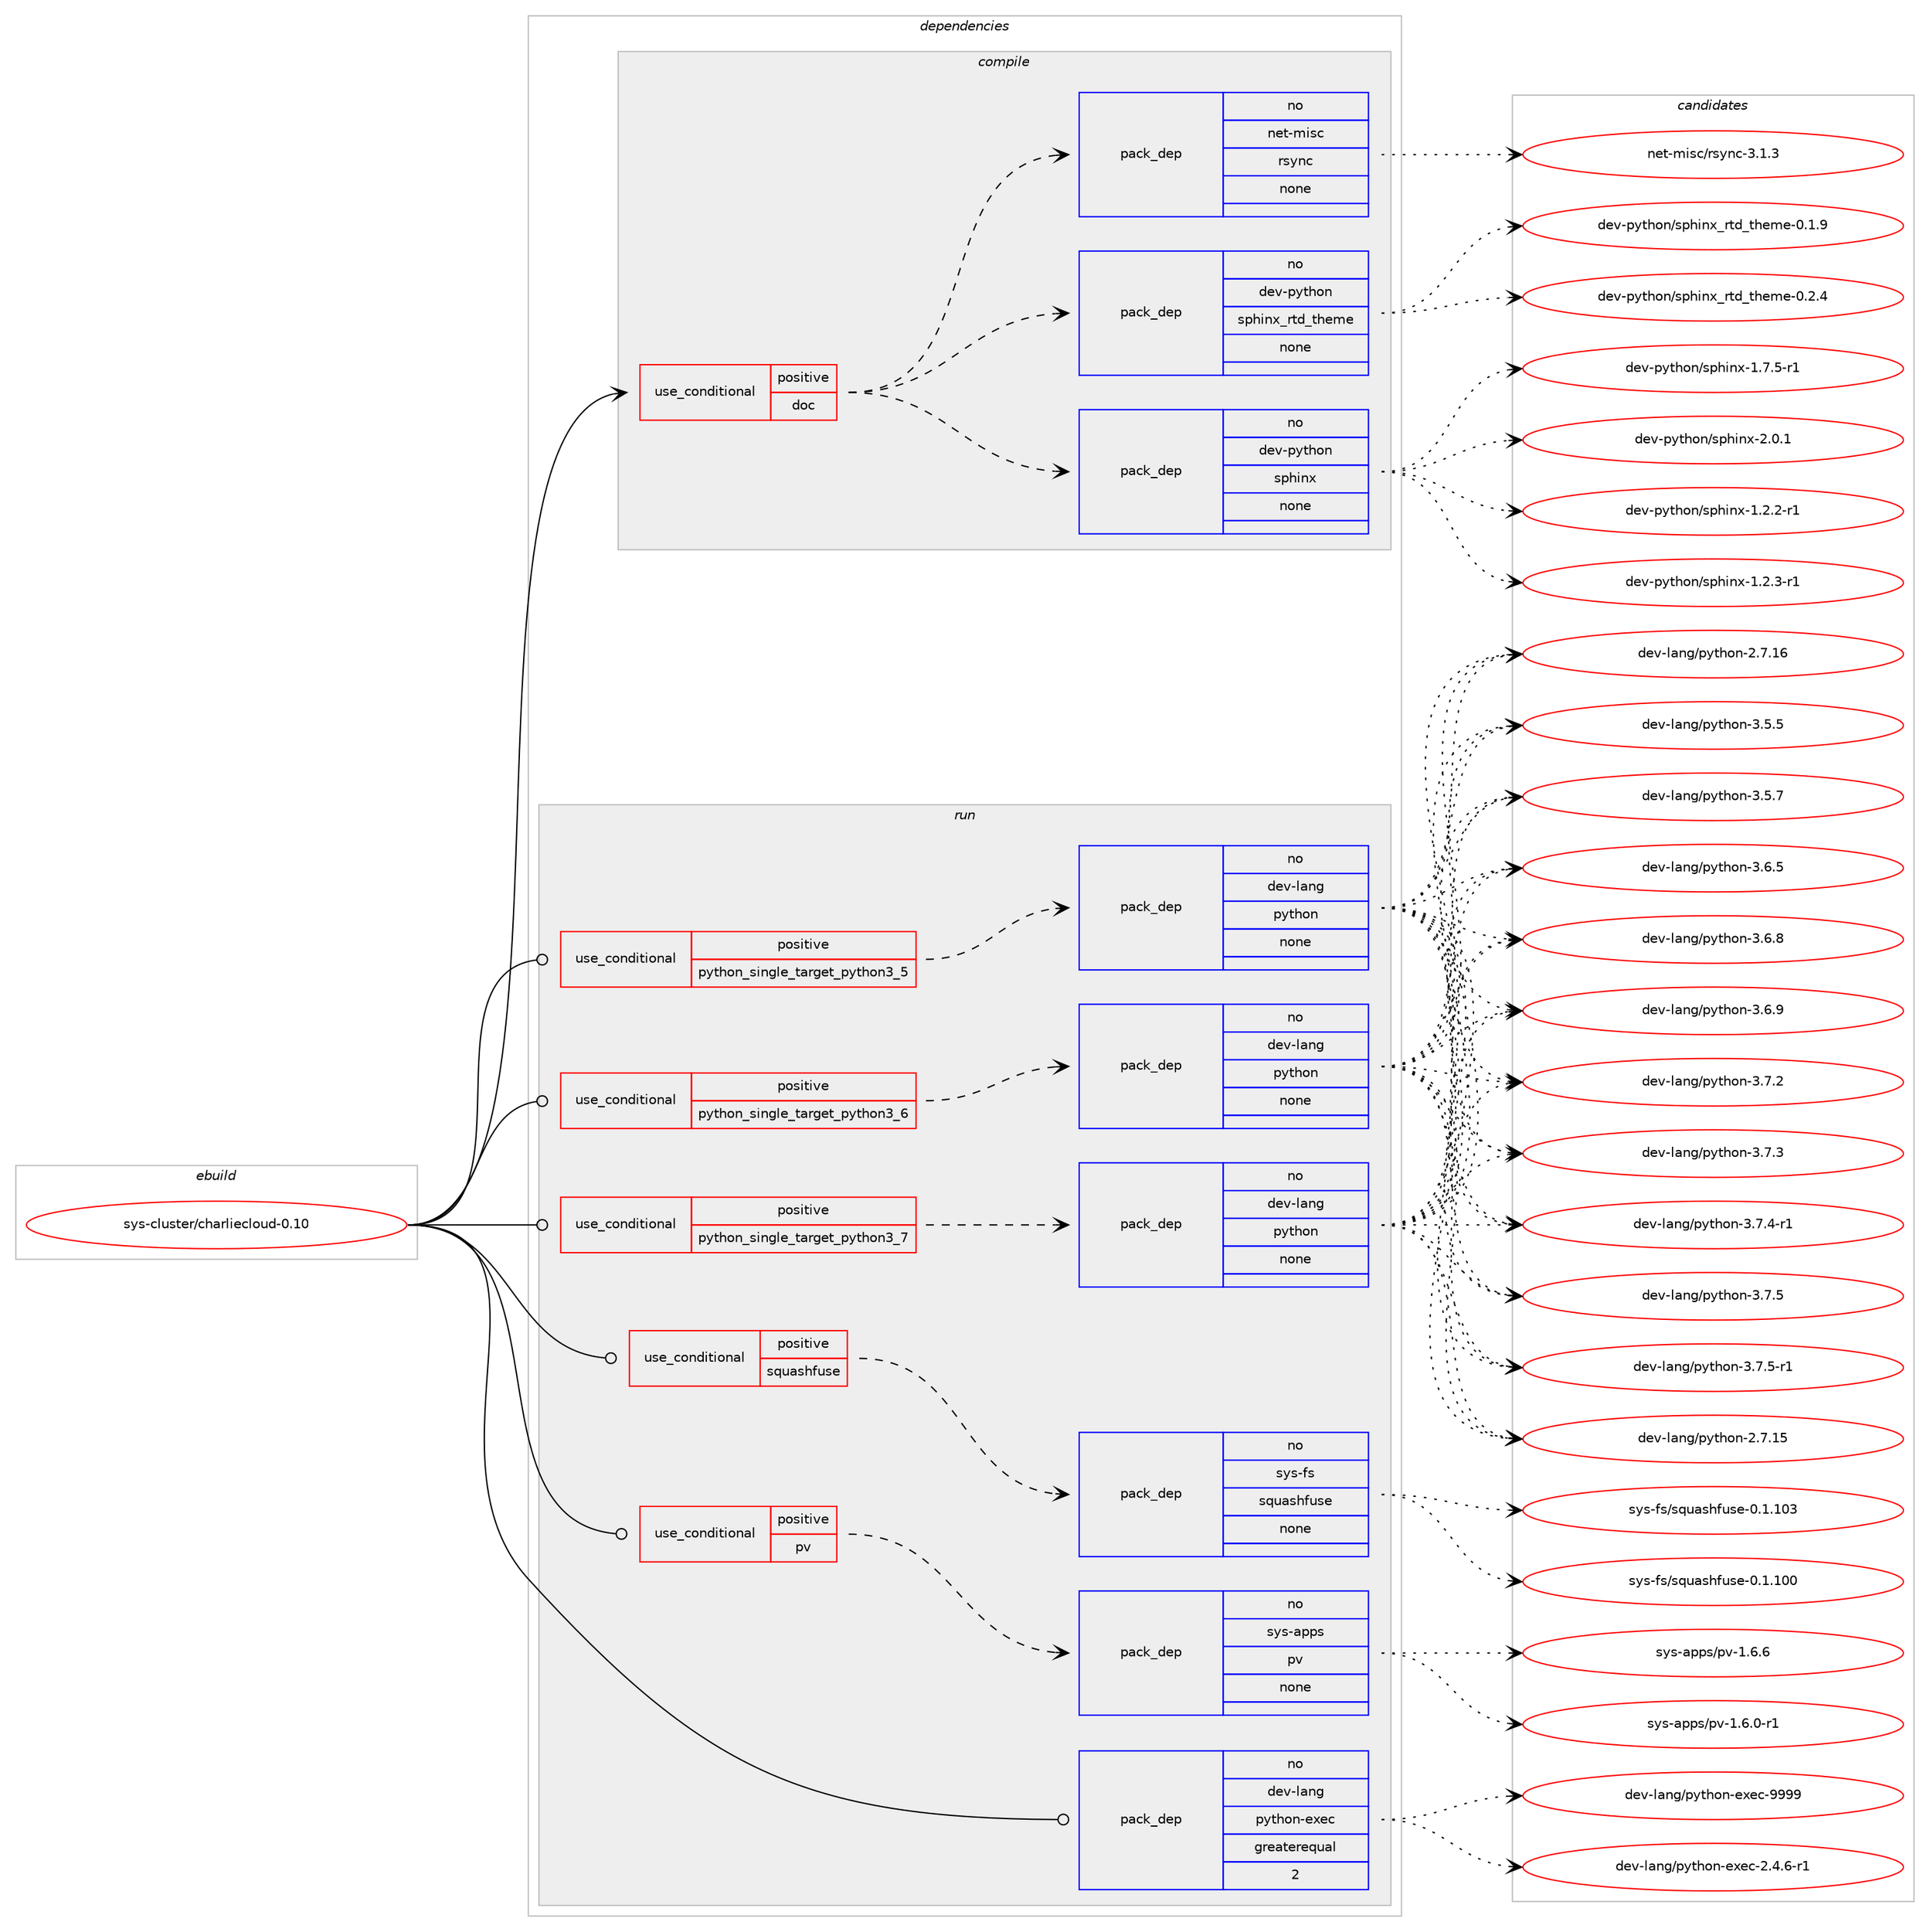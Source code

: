digraph prolog {

# *************
# Graph options
# *************

newrank=true;
concentrate=true;
compound=true;
graph [rankdir=LR,fontname=Helvetica,fontsize=10,ranksep=1.5];#, ranksep=2.5, nodesep=0.2];
edge  [arrowhead=vee];
node  [fontname=Helvetica,fontsize=10];

# **********
# The ebuild
# **********

subgraph cluster_leftcol {
color=gray;
rank=same;
label=<<i>ebuild</i>>;
id [label="sys-cluster/charliecloud-0.10", color=red, width=4, href="../sys-cluster/charliecloud-0.10.svg"];
}

# ****************
# The dependencies
# ****************

subgraph cluster_midcol {
color=gray;
label=<<i>dependencies</i>>;
subgraph cluster_compile {
fillcolor="#eeeeee";
style=filled;
label=<<i>compile</i>>;
subgraph cond212620 {
dependency882648 [label=<<TABLE BORDER="0" CELLBORDER="1" CELLSPACING="0" CELLPADDING="4"><TR><TD ROWSPAN="3" CELLPADDING="10">use_conditional</TD></TR><TR><TD>positive</TD></TR><TR><TD>doc</TD></TR></TABLE>>, shape=none, color=red];
subgraph pack654559 {
dependency882649 [label=<<TABLE BORDER="0" CELLBORDER="1" CELLSPACING="0" CELLPADDING="4" WIDTH="220"><TR><TD ROWSPAN="6" CELLPADDING="30">pack_dep</TD></TR><TR><TD WIDTH="110">no</TD></TR><TR><TD>dev-python</TD></TR><TR><TD>sphinx</TD></TR><TR><TD>none</TD></TR><TR><TD></TD></TR></TABLE>>, shape=none, color=blue];
}
dependency882648:e -> dependency882649:w [weight=20,style="dashed",arrowhead="vee"];
subgraph pack654560 {
dependency882650 [label=<<TABLE BORDER="0" CELLBORDER="1" CELLSPACING="0" CELLPADDING="4" WIDTH="220"><TR><TD ROWSPAN="6" CELLPADDING="30">pack_dep</TD></TR><TR><TD WIDTH="110">no</TD></TR><TR><TD>dev-python</TD></TR><TR><TD>sphinx_rtd_theme</TD></TR><TR><TD>none</TD></TR><TR><TD></TD></TR></TABLE>>, shape=none, color=blue];
}
dependency882648:e -> dependency882650:w [weight=20,style="dashed",arrowhead="vee"];
subgraph pack654561 {
dependency882651 [label=<<TABLE BORDER="0" CELLBORDER="1" CELLSPACING="0" CELLPADDING="4" WIDTH="220"><TR><TD ROWSPAN="6" CELLPADDING="30">pack_dep</TD></TR><TR><TD WIDTH="110">no</TD></TR><TR><TD>net-misc</TD></TR><TR><TD>rsync</TD></TR><TR><TD>none</TD></TR><TR><TD></TD></TR></TABLE>>, shape=none, color=blue];
}
dependency882648:e -> dependency882651:w [weight=20,style="dashed",arrowhead="vee"];
}
id:e -> dependency882648:w [weight=20,style="solid",arrowhead="vee"];
}
subgraph cluster_compileandrun {
fillcolor="#eeeeee";
style=filled;
label=<<i>compile and run</i>>;
}
subgraph cluster_run {
fillcolor="#eeeeee";
style=filled;
label=<<i>run</i>>;
subgraph cond212621 {
dependency882652 [label=<<TABLE BORDER="0" CELLBORDER="1" CELLSPACING="0" CELLPADDING="4"><TR><TD ROWSPAN="3" CELLPADDING="10">use_conditional</TD></TR><TR><TD>positive</TD></TR><TR><TD>pv</TD></TR></TABLE>>, shape=none, color=red];
subgraph pack654562 {
dependency882653 [label=<<TABLE BORDER="0" CELLBORDER="1" CELLSPACING="0" CELLPADDING="4" WIDTH="220"><TR><TD ROWSPAN="6" CELLPADDING="30">pack_dep</TD></TR><TR><TD WIDTH="110">no</TD></TR><TR><TD>sys-apps</TD></TR><TR><TD>pv</TD></TR><TR><TD>none</TD></TR><TR><TD></TD></TR></TABLE>>, shape=none, color=blue];
}
dependency882652:e -> dependency882653:w [weight=20,style="dashed",arrowhead="vee"];
}
id:e -> dependency882652:w [weight=20,style="solid",arrowhead="odot"];
subgraph cond212622 {
dependency882654 [label=<<TABLE BORDER="0" CELLBORDER="1" CELLSPACING="0" CELLPADDING="4"><TR><TD ROWSPAN="3" CELLPADDING="10">use_conditional</TD></TR><TR><TD>positive</TD></TR><TR><TD>python_single_target_python3_5</TD></TR></TABLE>>, shape=none, color=red];
subgraph pack654563 {
dependency882655 [label=<<TABLE BORDER="0" CELLBORDER="1" CELLSPACING="0" CELLPADDING="4" WIDTH="220"><TR><TD ROWSPAN="6" CELLPADDING="30">pack_dep</TD></TR><TR><TD WIDTH="110">no</TD></TR><TR><TD>dev-lang</TD></TR><TR><TD>python</TD></TR><TR><TD>none</TD></TR><TR><TD></TD></TR></TABLE>>, shape=none, color=blue];
}
dependency882654:e -> dependency882655:w [weight=20,style="dashed",arrowhead="vee"];
}
id:e -> dependency882654:w [weight=20,style="solid",arrowhead="odot"];
subgraph cond212623 {
dependency882656 [label=<<TABLE BORDER="0" CELLBORDER="1" CELLSPACING="0" CELLPADDING="4"><TR><TD ROWSPAN="3" CELLPADDING="10">use_conditional</TD></TR><TR><TD>positive</TD></TR><TR><TD>python_single_target_python3_6</TD></TR></TABLE>>, shape=none, color=red];
subgraph pack654564 {
dependency882657 [label=<<TABLE BORDER="0" CELLBORDER="1" CELLSPACING="0" CELLPADDING="4" WIDTH="220"><TR><TD ROWSPAN="6" CELLPADDING="30">pack_dep</TD></TR><TR><TD WIDTH="110">no</TD></TR><TR><TD>dev-lang</TD></TR><TR><TD>python</TD></TR><TR><TD>none</TD></TR><TR><TD></TD></TR></TABLE>>, shape=none, color=blue];
}
dependency882656:e -> dependency882657:w [weight=20,style="dashed",arrowhead="vee"];
}
id:e -> dependency882656:w [weight=20,style="solid",arrowhead="odot"];
subgraph cond212624 {
dependency882658 [label=<<TABLE BORDER="0" CELLBORDER="1" CELLSPACING="0" CELLPADDING="4"><TR><TD ROWSPAN="3" CELLPADDING="10">use_conditional</TD></TR><TR><TD>positive</TD></TR><TR><TD>python_single_target_python3_7</TD></TR></TABLE>>, shape=none, color=red];
subgraph pack654565 {
dependency882659 [label=<<TABLE BORDER="0" CELLBORDER="1" CELLSPACING="0" CELLPADDING="4" WIDTH="220"><TR><TD ROWSPAN="6" CELLPADDING="30">pack_dep</TD></TR><TR><TD WIDTH="110">no</TD></TR><TR><TD>dev-lang</TD></TR><TR><TD>python</TD></TR><TR><TD>none</TD></TR><TR><TD></TD></TR></TABLE>>, shape=none, color=blue];
}
dependency882658:e -> dependency882659:w [weight=20,style="dashed",arrowhead="vee"];
}
id:e -> dependency882658:w [weight=20,style="solid",arrowhead="odot"];
subgraph cond212625 {
dependency882660 [label=<<TABLE BORDER="0" CELLBORDER="1" CELLSPACING="0" CELLPADDING="4"><TR><TD ROWSPAN="3" CELLPADDING="10">use_conditional</TD></TR><TR><TD>positive</TD></TR><TR><TD>squashfuse</TD></TR></TABLE>>, shape=none, color=red];
subgraph pack654566 {
dependency882661 [label=<<TABLE BORDER="0" CELLBORDER="1" CELLSPACING="0" CELLPADDING="4" WIDTH="220"><TR><TD ROWSPAN="6" CELLPADDING="30">pack_dep</TD></TR><TR><TD WIDTH="110">no</TD></TR><TR><TD>sys-fs</TD></TR><TR><TD>squashfuse</TD></TR><TR><TD>none</TD></TR><TR><TD></TD></TR></TABLE>>, shape=none, color=blue];
}
dependency882660:e -> dependency882661:w [weight=20,style="dashed",arrowhead="vee"];
}
id:e -> dependency882660:w [weight=20,style="solid",arrowhead="odot"];
subgraph pack654567 {
dependency882662 [label=<<TABLE BORDER="0" CELLBORDER="1" CELLSPACING="0" CELLPADDING="4" WIDTH="220"><TR><TD ROWSPAN="6" CELLPADDING="30">pack_dep</TD></TR><TR><TD WIDTH="110">no</TD></TR><TR><TD>dev-lang</TD></TR><TR><TD>python-exec</TD></TR><TR><TD>greaterequal</TD></TR><TR><TD>2</TD></TR></TABLE>>, shape=none, color=blue];
}
id:e -> dependency882662:w [weight=20,style="solid",arrowhead="odot"];
}
}

# **************
# The candidates
# **************

subgraph cluster_choices {
rank=same;
color=gray;
label=<<i>candidates</i>>;

subgraph choice654559 {
color=black;
nodesep=1;
choice10010111845112121116104111110471151121041051101204549465046504511449 [label="dev-python/sphinx-1.2.2-r1", color=red, width=4,href="../dev-python/sphinx-1.2.2-r1.svg"];
choice10010111845112121116104111110471151121041051101204549465046514511449 [label="dev-python/sphinx-1.2.3-r1", color=red, width=4,href="../dev-python/sphinx-1.2.3-r1.svg"];
choice10010111845112121116104111110471151121041051101204549465546534511449 [label="dev-python/sphinx-1.7.5-r1", color=red, width=4,href="../dev-python/sphinx-1.7.5-r1.svg"];
choice1001011184511212111610411111047115112104105110120455046484649 [label="dev-python/sphinx-2.0.1", color=red, width=4,href="../dev-python/sphinx-2.0.1.svg"];
dependency882649:e -> choice10010111845112121116104111110471151121041051101204549465046504511449:w [style=dotted,weight="100"];
dependency882649:e -> choice10010111845112121116104111110471151121041051101204549465046514511449:w [style=dotted,weight="100"];
dependency882649:e -> choice10010111845112121116104111110471151121041051101204549465546534511449:w [style=dotted,weight="100"];
dependency882649:e -> choice1001011184511212111610411111047115112104105110120455046484649:w [style=dotted,weight="100"];
}
subgraph choice654560 {
color=black;
nodesep=1;
choice10010111845112121116104111110471151121041051101209511411610095116104101109101454846494657 [label="dev-python/sphinx_rtd_theme-0.1.9", color=red, width=4,href="../dev-python/sphinx_rtd_theme-0.1.9.svg"];
choice10010111845112121116104111110471151121041051101209511411610095116104101109101454846504652 [label="dev-python/sphinx_rtd_theme-0.2.4", color=red, width=4,href="../dev-python/sphinx_rtd_theme-0.2.4.svg"];
dependency882650:e -> choice10010111845112121116104111110471151121041051101209511411610095116104101109101454846494657:w [style=dotted,weight="100"];
dependency882650:e -> choice10010111845112121116104111110471151121041051101209511411610095116104101109101454846504652:w [style=dotted,weight="100"];
}
subgraph choice654561 {
color=black;
nodesep=1;
choice11010111645109105115994711411512111099455146494651 [label="net-misc/rsync-3.1.3", color=red, width=4,href="../net-misc/rsync-3.1.3.svg"];
dependency882651:e -> choice11010111645109105115994711411512111099455146494651:w [style=dotted,weight="100"];
}
subgraph choice654562 {
color=black;
nodesep=1;
choice1151211154597112112115471121184549465446484511449 [label="sys-apps/pv-1.6.0-r1", color=red, width=4,href="../sys-apps/pv-1.6.0-r1.svg"];
choice115121115459711211211547112118454946544654 [label="sys-apps/pv-1.6.6", color=red, width=4,href="../sys-apps/pv-1.6.6.svg"];
dependency882653:e -> choice1151211154597112112115471121184549465446484511449:w [style=dotted,weight="100"];
dependency882653:e -> choice115121115459711211211547112118454946544654:w [style=dotted,weight="100"];
}
subgraph choice654563 {
color=black;
nodesep=1;
choice10010111845108971101034711212111610411111045504655464953 [label="dev-lang/python-2.7.15", color=red, width=4,href="../dev-lang/python-2.7.15.svg"];
choice10010111845108971101034711212111610411111045504655464954 [label="dev-lang/python-2.7.16", color=red, width=4,href="../dev-lang/python-2.7.16.svg"];
choice100101118451089711010347112121116104111110455146534653 [label="dev-lang/python-3.5.5", color=red, width=4,href="../dev-lang/python-3.5.5.svg"];
choice100101118451089711010347112121116104111110455146534655 [label="dev-lang/python-3.5.7", color=red, width=4,href="../dev-lang/python-3.5.7.svg"];
choice100101118451089711010347112121116104111110455146544653 [label="dev-lang/python-3.6.5", color=red, width=4,href="../dev-lang/python-3.6.5.svg"];
choice100101118451089711010347112121116104111110455146544656 [label="dev-lang/python-3.6.8", color=red, width=4,href="../dev-lang/python-3.6.8.svg"];
choice100101118451089711010347112121116104111110455146544657 [label="dev-lang/python-3.6.9", color=red, width=4,href="../dev-lang/python-3.6.9.svg"];
choice100101118451089711010347112121116104111110455146554650 [label="dev-lang/python-3.7.2", color=red, width=4,href="../dev-lang/python-3.7.2.svg"];
choice100101118451089711010347112121116104111110455146554651 [label="dev-lang/python-3.7.3", color=red, width=4,href="../dev-lang/python-3.7.3.svg"];
choice1001011184510897110103471121211161041111104551465546524511449 [label="dev-lang/python-3.7.4-r1", color=red, width=4,href="../dev-lang/python-3.7.4-r1.svg"];
choice100101118451089711010347112121116104111110455146554653 [label="dev-lang/python-3.7.5", color=red, width=4,href="../dev-lang/python-3.7.5.svg"];
choice1001011184510897110103471121211161041111104551465546534511449 [label="dev-lang/python-3.7.5-r1", color=red, width=4,href="../dev-lang/python-3.7.5-r1.svg"];
dependency882655:e -> choice10010111845108971101034711212111610411111045504655464953:w [style=dotted,weight="100"];
dependency882655:e -> choice10010111845108971101034711212111610411111045504655464954:w [style=dotted,weight="100"];
dependency882655:e -> choice100101118451089711010347112121116104111110455146534653:w [style=dotted,weight="100"];
dependency882655:e -> choice100101118451089711010347112121116104111110455146534655:w [style=dotted,weight="100"];
dependency882655:e -> choice100101118451089711010347112121116104111110455146544653:w [style=dotted,weight="100"];
dependency882655:e -> choice100101118451089711010347112121116104111110455146544656:w [style=dotted,weight="100"];
dependency882655:e -> choice100101118451089711010347112121116104111110455146544657:w [style=dotted,weight="100"];
dependency882655:e -> choice100101118451089711010347112121116104111110455146554650:w [style=dotted,weight="100"];
dependency882655:e -> choice100101118451089711010347112121116104111110455146554651:w [style=dotted,weight="100"];
dependency882655:e -> choice1001011184510897110103471121211161041111104551465546524511449:w [style=dotted,weight="100"];
dependency882655:e -> choice100101118451089711010347112121116104111110455146554653:w [style=dotted,weight="100"];
dependency882655:e -> choice1001011184510897110103471121211161041111104551465546534511449:w [style=dotted,weight="100"];
}
subgraph choice654564 {
color=black;
nodesep=1;
choice10010111845108971101034711212111610411111045504655464953 [label="dev-lang/python-2.7.15", color=red, width=4,href="../dev-lang/python-2.7.15.svg"];
choice10010111845108971101034711212111610411111045504655464954 [label="dev-lang/python-2.7.16", color=red, width=4,href="../dev-lang/python-2.7.16.svg"];
choice100101118451089711010347112121116104111110455146534653 [label="dev-lang/python-3.5.5", color=red, width=4,href="../dev-lang/python-3.5.5.svg"];
choice100101118451089711010347112121116104111110455146534655 [label="dev-lang/python-3.5.7", color=red, width=4,href="../dev-lang/python-3.5.7.svg"];
choice100101118451089711010347112121116104111110455146544653 [label="dev-lang/python-3.6.5", color=red, width=4,href="../dev-lang/python-3.6.5.svg"];
choice100101118451089711010347112121116104111110455146544656 [label="dev-lang/python-3.6.8", color=red, width=4,href="../dev-lang/python-3.6.8.svg"];
choice100101118451089711010347112121116104111110455146544657 [label="dev-lang/python-3.6.9", color=red, width=4,href="../dev-lang/python-3.6.9.svg"];
choice100101118451089711010347112121116104111110455146554650 [label="dev-lang/python-3.7.2", color=red, width=4,href="../dev-lang/python-3.7.2.svg"];
choice100101118451089711010347112121116104111110455146554651 [label="dev-lang/python-3.7.3", color=red, width=4,href="../dev-lang/python-3.7.3.svg"];
choice1001011184510897110103471121211161041111104551465546524511449 [label="dev-lang/python-3.7.4-r1", color=red, width=4,href="../dev-lang/python-3.7.4-r1.svg"];
choice100101118451089711010347112121116104111110455146554653 [label="dev-lang/python-3.7.5", color=red, width=4,href="../dev-lang/python-3.7.5.svg"];
choice1001011184510897110103471121211161041111104551465546534511449 [label="dev-lang/python-3.7.5-r1", color=red, width=4,href="../dev-lang/python-3.7.5-r1.svg"];
dependency882657:e -> choice10010111845108971101034711212111610411111045504655464953:w [style=dotted,weight="100"];
dependency882657:e -> choice10010111845108971101034711212111610411111045504655464954:w [style=dotted,weight="100"];
dependency882657:e -> choice100101118451089711010347112121116104111110455146534653:w [style=dotted,weight="100"];
dependency882657:e -> choice100101118451089711010347112121116104111110455146534655:w [style=dotted,weight="100"];
dependency882657:e -> choice100101118451089711010347112121116104111110455146544653:w [style=dotted,weight="100"];
dependency882657:e -> choice100101118451089711010347112121116104111110455146544656:w [style=dotted,weight="100"];
dependency882657:e -> choice100101118451089711010347112121116104111110455146544657:w [style=dotted,weight="100"];
dependency882657:e -> choice100101118451089711010347112121116104111110455146554650:w [style=dotted,weight="100"];
dependency882657:e -> choice100101118451089711010347112121116104111110455146554651:w [style=dotted,weight="100"];
dependency882657:e -> choice1001011184510897110103471121211161041111104551465546524511449:w [style=dotted,weight="100"];
dependency882657:e -> choice100101118451089711010347112121116104111110455146554653:w [style=dotted,weight="100"];
dependency882657:e -> choice1001011184510897110103471121211161041111104551465546534511449:w [style=dotted,weight="100"];
}
subgraph choice654565 {
color=black;
nodesep=1;
choice10010111845108971101034711212111610411111045504655464953 [label="dev-lang/python-2.7.15", color=red, width=4,href="../dev-lang/python-2.7.15.svg"];
choice10010111845108971101034711212111610411111045504655464954 [label="dev-lang/python-2.7.16", color=red, width=4,href="../dev-lang/python-2.7.16.svg"];
choice100101118451089711010347112121116104111110455146534653 [label="dev-lang/python-3.5.5", color=red, width=4,href="../dev-lang/python-3.5.5.svg"];
choice100101118451089711010347112121116104111110455146534655 [label="dev-lang/python-3.5.7", color=red, width=4,href="../dev-lang/python-3.5.7.svg"];
choice100101118451089711010347112121116104111110455146544653 [label="dev-lang/python-3.6.5", color=red, width=4,href="../dev-lang/python-3.6.5.svg"];
choice100101118451089711010347112121116104111110455146544656 [label="dev-lang/python-3.6.8", color=red, width=4,href="../dev-lang/python-3.6.8.svg"];
choice100101118451089711010347112121116104111110455146544657 [label="dev-lang/python-3.6.9", color=red, width=4,href="../dev-lang/python-3.6.9.svg"];
choice100101118451089711010347112121116104111110455146554650 [label="dev-lang/python-3.7.2", color=red, width=4,href="../dev-lang/python-3.7.2.svg"];
choice100101118451089711010347112121116104111110455146554651 [label="dev-lang/python-3.7.3", color=red, width=4,href="../dev-lang/python-3.7.3.svg"];
choice1001011184510897110103471121211161041111104551465546524511449 [label="dev-lang/python-3.7.4-r1", color=red, width=4,href="../dev-lang/python-3.7.4-r1.svg"];
choice100101118451089711010347112121116104111110455146554653 [label="dev-lang/python-3.7.5", color=red, width=4,href="../dev-lang/python-3.7.5.svg"];
choice1001011184510897110103471121211161041111104551465546534511449 [label="dev-lang/python-3.7.5-r1", color=red, width=4,href="../dev-lang/python-3.7.5-r1.svg"];
dependency882659:e -> choice10010111845108971101034711212111610411111045504655464953:w [style=dotted,weight="100"];
dependency882659:e -> choice10010111845108971101034711212111610411111045504655464954:w [style=dotted,weight="100"];
dependency882659:e -> choice100101118451089711010347112121116104111110455146534653:w [style=dotted,weight="100"];
dependency882659:e -> choice100101118451089711010347112121116104111110455146534655:w [style=dotted,weight="100"];
dependency882659:e -> choice100101118451089711010347112121116104111110455146544653:w [style=dotted,weight="100"];
dependency882659:e -> choice100101118451089711010347112121116104111110455146544656:w [style=dotted,weight="100"];
dependency882659:e -> choice100101118451089711010347112121116104111110455146544657:w [style=dotted,weight="100"];
dependency882659:e -> choice100101118451089711010347112121116104111110455146554650:w [style=dotted,weight="100"];
dependency882659:e -> choice100101118451089711010347112121116104111110455146554651:w [style=dotted,weight="100"];
dependency882659:e -> choice1001011184510897110103471121211161041111104551465546524511449:w [style=dotted,weight="100"];
dependency882659:e -> choice100101118451089711010347112121116104111110455146554653:w [style=dotted,weight="100"];
dependency882659:e -> choice1001011184510897110103471121211161041111104551465546534511449:w [style=dotted,weight="100"];
}
subgraph choice654566 {
color=black;
nodesep=1;
choice1151211154510211547115113117971151041021171151014548464946494848 [label="sys-fs/squashfuse-0.1.100", color=red, width=4,href="../sys-fs/squashfuse-0.1.100.svg"];
choice1151211154510211547115113117971151041021171151014548464946494851 [label="sys-fs/squashfuse-0.1.103", color=red, width=4,href="../sys-fs/squashfuse-0.1.103.svg"];
dependency882661:e -> choice1151211154510211547115113117971151041021171151014548464946494848:w [style=dotted,weight="100"];
dependency882661:e -> choice1151211154510211547115113117971151041021171151014548464946494851:w [style=dotted,weight="100"];
}
subgraph choice654567 {
color=black;
nodesep=1;
choice10010111845108971101034711212111610411111045101120101994550465246544511449 [label="dev-lang/python-exec-2.4.6-r1", color=red, width=4,href="../dev-lang/python-exec-2.4.6-r1.svg"];
choice10010111845108971101034711212111610411111045101120101994557575757 [label="dev-lang/python-exec-9999", color=red, width=4,href="../dev-lang/python-exec-9999.svg"];
dependency882662:e -> choice10010111845108971101034711212111610411111045101120101994550465246544511449:w [style=dotted,weight="100"];
dependency882662:e -> choice10010111845108971101034711212111610411111045101120101994557575757:w [style=dotted,weight="100"];
}
}

}
